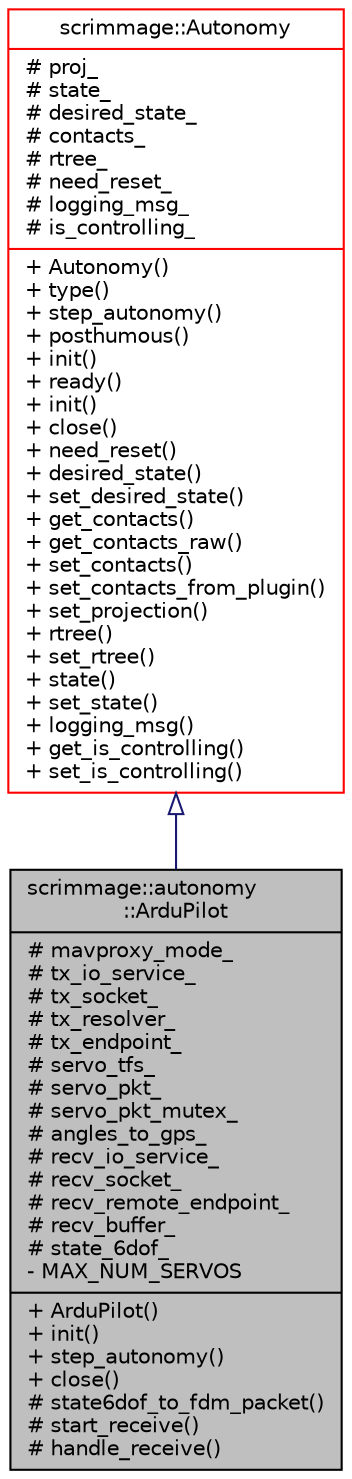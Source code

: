 digraph "scrimmage::autonomy::ArduPilot"
{
 // LATEX_PDF_SIZE
  edge [fontname="Helvetica",fontsize="10",labelfontname="Helvetica",labelfontsize="10"];
  node [fontname="Helvetica",fontsize="10",shape=record];
  Node1 [label="{scrimmage::autonomy\l::ArduPilot\n|# mavproxy_mode_\l# tx_io_service_\l# tx_socket_\l# tx_resolver_\l# tx_endpoint_\l# servo_tfs_\l# servo_pkt_\l# servo_pkt_mutex_\l# angles_to_gps_\l# recv_io_service_\l# recv_socket_\l# recv_remote_endpoint_\l# recv_buffer_\l# state_6dof_\l- MAX_NUM_SERVOS\l|+ ArduPilot()\l+ init()\l+ step_autonomy()\l+ close()\l# state6dof_to_fdm_packet()\l# start_receive()\l# handle_receive()\l}",height=0.2,width=0.4,color="black", fillcolor="grey75", style="filled", fontcolor="black",tooltip=" "];
  Node2 -> Node1 [dir="back",color="midnightblue",fontsize="10",style="solid",arrowtail="onormal",fontname="Helvetica"];
  Node2 [label="{scrimmage::Autonomy\n|# proj_\l# state_\l# desired_state_\l# contacts_\l# rtree_\l# need_reset_\l# logging_msg_\l# is_controlling_\l|+ Autonomy()\l+ type()\l+ step_autonomy()\l+ posthumous()\l+ init()\l+ ready()\l+ init()\l+ close()\l+ need_reset()\l+ desired_state()\l+ set_desired_state()\l+ get_contacts()\l+ get_contacts_raw()\l+ set_contacts()\l+ set_contacts_from_plugin()\l+ set_projection()\l+ rtree()\l+ set_rtree()\l+ state()\l+ set_state()\l+ logging_msg()\l+ get_is_controlling()\l+ set_is_controlling()\l}",height=0.2,width=0.4,color="red", fillcolor="white", style="filled",URL="$classscrimmage_1_1Autonomy.html",tooltip=" "];
}
